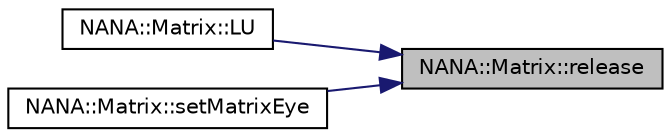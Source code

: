 digraph "NANA::Matrix::release"
{
 // LATEX_PDF_SIZE
  edge [fontname="Helvetica",fontsize="10",labelfontname="Helvetica",labelfontsize="10"];
  node [fontname="Helvetica",fontsize="10",shape=record];
  rankdir="RL";
  Node1 [label="NANA::Matrix::release",height=0.2,width=0.4,color="black", fillcolor="grey75", style="filled", fontcolor="black",tooltip="释放已申请的内存"];
  Node1 -> Node2 [dir="back",color="midnightblue",fontsize="10",style="solid",fontname="Helvetica"];
  Node2 [label="NANA::Matrix::LU",height=0.2,width=0.4,color="black", fillcolor="white", style="filled",URL="$class_n_a_n_a_1_1_matrix.html#a4fa999237fe4b55b662bcd8e38707d1e",tooltip="实现矩阵的LU分解"];
  Node1 -> Node3 [dir="back",color="midnightblue",fontsize="10",style="solid",fontname="Helvetica"];
  Node3 [label="NANA::Matrix::setMatrixEye",height=0.2,width=0.4,color="black", fillcolor="white", style="filled",URL="$class_n_a_n_a_1_1_matrix.html#a0a5423a5d4ad70b3225216b7a6542ee4",tooltip="将当前矩阵设置为单位矩阵"];
}

